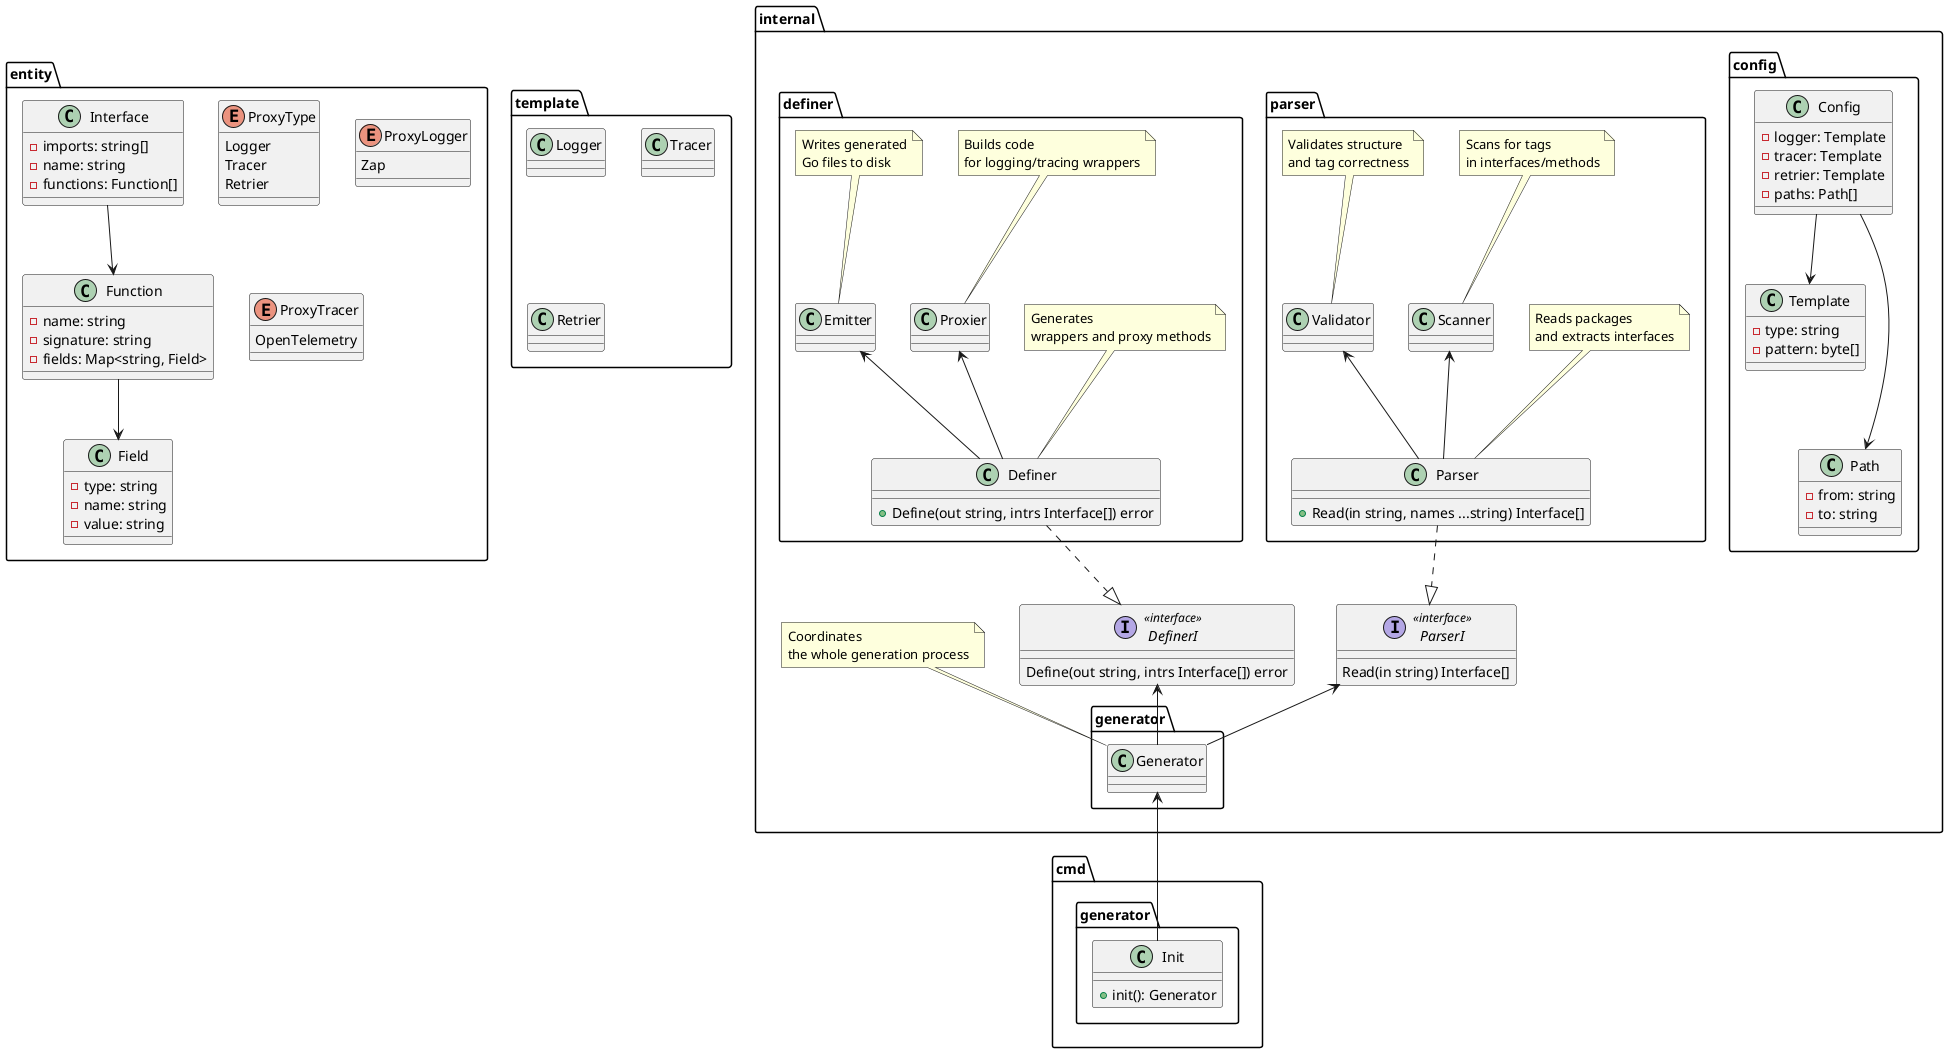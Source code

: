 @startuml

package internal {
    package config {
        class Config {
            - logger: Template
            - tracer: Template
            - retrier: Template
            - paths: Path[]
        }

        class Template {
            - type: string
            - pattern: byte[]
        }

        class Path {
            - from: string
            - to: string
        }

        Config -down-> Template
        Config -down--> Path
    }


    interface ParserI <<interface>> {
        Read(in string) Interface[]
    }

    package parser {
        class Parser {
            + Read(in string, names ...string) Interface[]
        }
        note top of Parser: Reads packages\nand extracts interfaces

        class Scanner {}
        note top of Scanner: Scans for tags\nin interfaces/methods

        class Validator
        note top of Validator: Validates structure\nand tag correctness

        Parser .down.|> ParserI
        Parser -up-> Scanner
        Parser -up-> Validator
    }

    interface DefinerI <<interface>> {
        Define(out string, intrs Interface[]) error
    }

    package definer {
        class Definer {
            + Define(out string, intrs Interface[]) error
        }
        note top of Definer: Generates\nwrappers and proxy methods

        class Proxier
        note top of Proxier: Builds code\nfor logging/tracing wrappers

        class Emitter
        note top of Emitter: Writes generated\nGo files to disk

        Definer .down.|> DefinerI
        Definer -up-> Proxier
        Definer -up-> Emitter
    }

    package generator {
        class Generator
    }

    note top of Generator: Coordinates\nthe whole generation process

    Generator -up-> ParserI
    Generator -up-> DefinerI
}

package entity {
    enum ProxyType {
        Logger
        Tracer
        Retrier
    }

    enum ProxyLogger {
        Zap
    }

    enum ProxyTracer {
        OpenTelemetry
    }

    class Interface {
        - imports: string[]
        - name: string
        - functions: Function[]
    }

    class Function {
        - name: string
        - signature: string
        - fields: Map<string, Field>
    }

    class Field {
        - type: string
        - name: string
        - value: string
    }

    Interface -down-> Function
    Function -down-> Field
}

package template {
    class Logger {}
    class Tracer {}
    class Retrier {}
}

package cmd {
    package generator {
        class Init {
            + init(): Generator
        }

        Init -up-> internal.generator.Generator
    }

}

@enduml
